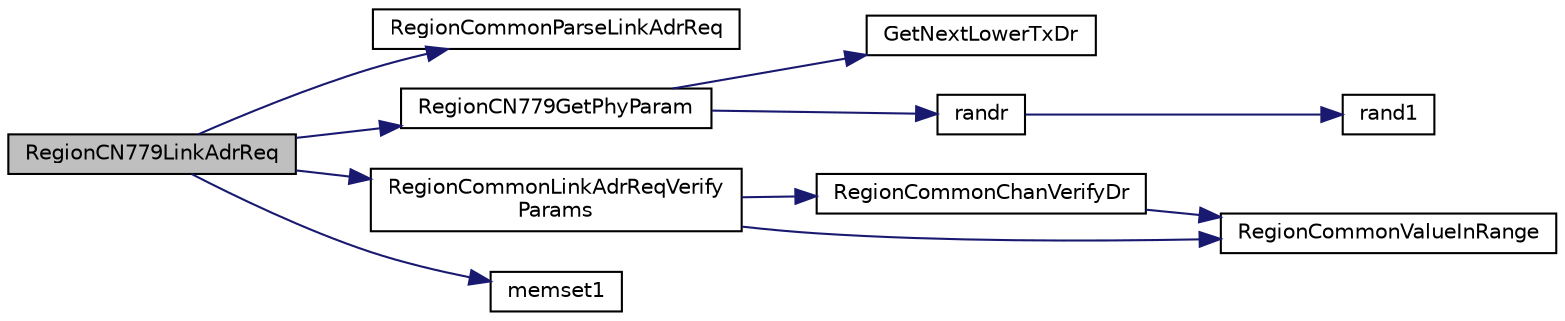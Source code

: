 digraph "RegionCN779LinkAdrReq"
{
  edge [fontname="Helvetica",fontsize="10",labelfontname="Helvetica",labelfontsize="10"];
  node [fontname="Helvetica",fontsize="10",shape=record];
  rankdir="LR";
  Node56 [label="RegionCN779LinkAdrReq",height=0.2,width=0.4,color="black", fillcolor="grey75", style="filled", fontcolor="black"];
  Node56 -> Node57 [color="midnightblue",fontsize="10",style="solid",fontname="Helvetica"];
  Node57 [label="RegionCommonParseLinkAdrReq",height=0.2,width=0.4,color="black", fillcolor="white", style="filled",URL="$group___r_e_g_i_o_n_c_o_m_m_o_n.html#ga8403c78482dbb901014dba48b75d78e8",tooltip="Parses the parameter of an LinkAdrRequest. This is a generic function and valid for all regions..."];
  Node56 -> Node58 [color="midnightblue",fontsize="10",style="solid",fontname="Helvetica"];
  Node58 [label="RegionCN779GetPhyParam",height=0.2,width=0.4,color="black", fillcolor="white", style="filled",URL="$group___r_e_g_i_o_n_c_n779.html#gab45c9a48b25622ab197ab8510cc7cbc0",tooltip="The function gets a value of a specific phy attribute. "];
  Node58 -> Node59 [color="midnightblue",fontsize="10",style="solid",fontname="Helvetica"];
  Node59 [label="GetNextLowerTxDr",height=0.2,width=0.4,color="black", fillcolor="white", style="filled",URL="$_region_c_n779_8c.html#ae06574681e2f7c3f3e604878c81743aa"];
  Node58 -> Node60 [color="midnightblue",fontsize="10",style="solid",fontname="Helvetica"];
  Node60 [label="randr",height=0.2,width=0.4,color="black", fillcolor="white", style="filled",URL="$utilities_8c.html#af5d8ad6dae489ac64821e7d4f004595d",tooltip="Computes a random number between min and max "];
  Node60 -> Node61 [color="midnightblue",fontsize="10",style="solid",fontname="Helvetica"];
  Node61 [label="rand1",height=0.2,width=0.4,color="black", fillcolor="white", style="filled",URL="$utilities_8c.html#a682de7091382ea1fcb2919b0f1cf6cdc"];
  Node56 -> Node62 [color="midnightblue",fontsize="10",style="solid",fontname="Helvetica"];
  Node62 [label="RegionCommonLinkAdrReqVerify\lParams",height=0.2,width=0.4,color="black", fillcolor="white", style="filled",URL="$group___r_e_g_i_o_n_c_o_m_m_o_n.html#ga2c87f98f09793dc7fa63a9801feeed73",tooltip="Verifies and updates the datarate, the TX power and the number of repetitions of a LinkAdrRequest..."];
  Node62 -> Node63 [color="midnightblue",fontsize="10",style="solid",fontname="Helvetica"];
  Node63 [label="RegionCommonChanVerifyDr",height=0.2,width=0.4,color="black", fillcolor="white", style="filled",URL="$group___r_e_g_i_o_n_c_o_m_m_o_n.html#ga94ce5c6e759081853eb06d1dcffdab25",tooltip="Verifies, if a datarate is available on an active channel. This is a generic function and valid for a..."];
  Node63 -> Node64 [color="midnightblue",fontsize="10",style="solid",fontname="Helvetica"];
  Node64 [label="RegionCommonValueInRange",height=0.2,width=0.4,color="black", fillcolor="white", style="filled",URL="$group___r_e_g_i_o_n_c_o_m_m_o_n.html#gafdd1c80d953e18d755a631b72a9c3bd3",tooltip="Verifies, if a value is in a given range. This is a generic function and valid for all regions..."];
  Node62 -> Node64 [color="midnightblue",fontsize="10",style="solid",fontname="Helvetica"];
  Node56 -> Node65 [color="midnightblue",fontsize="10",style="solid",fontname="Helvetica"];
  Node65 [label="memset1",height=0.2,width=0.4,color="black", fillcolor="white", style="filled",URL="$utilities_8c.html#a272ed6d691263d9762c98ed720b1fa3a",tooltip="Set size elements of dst array with value "];
}
